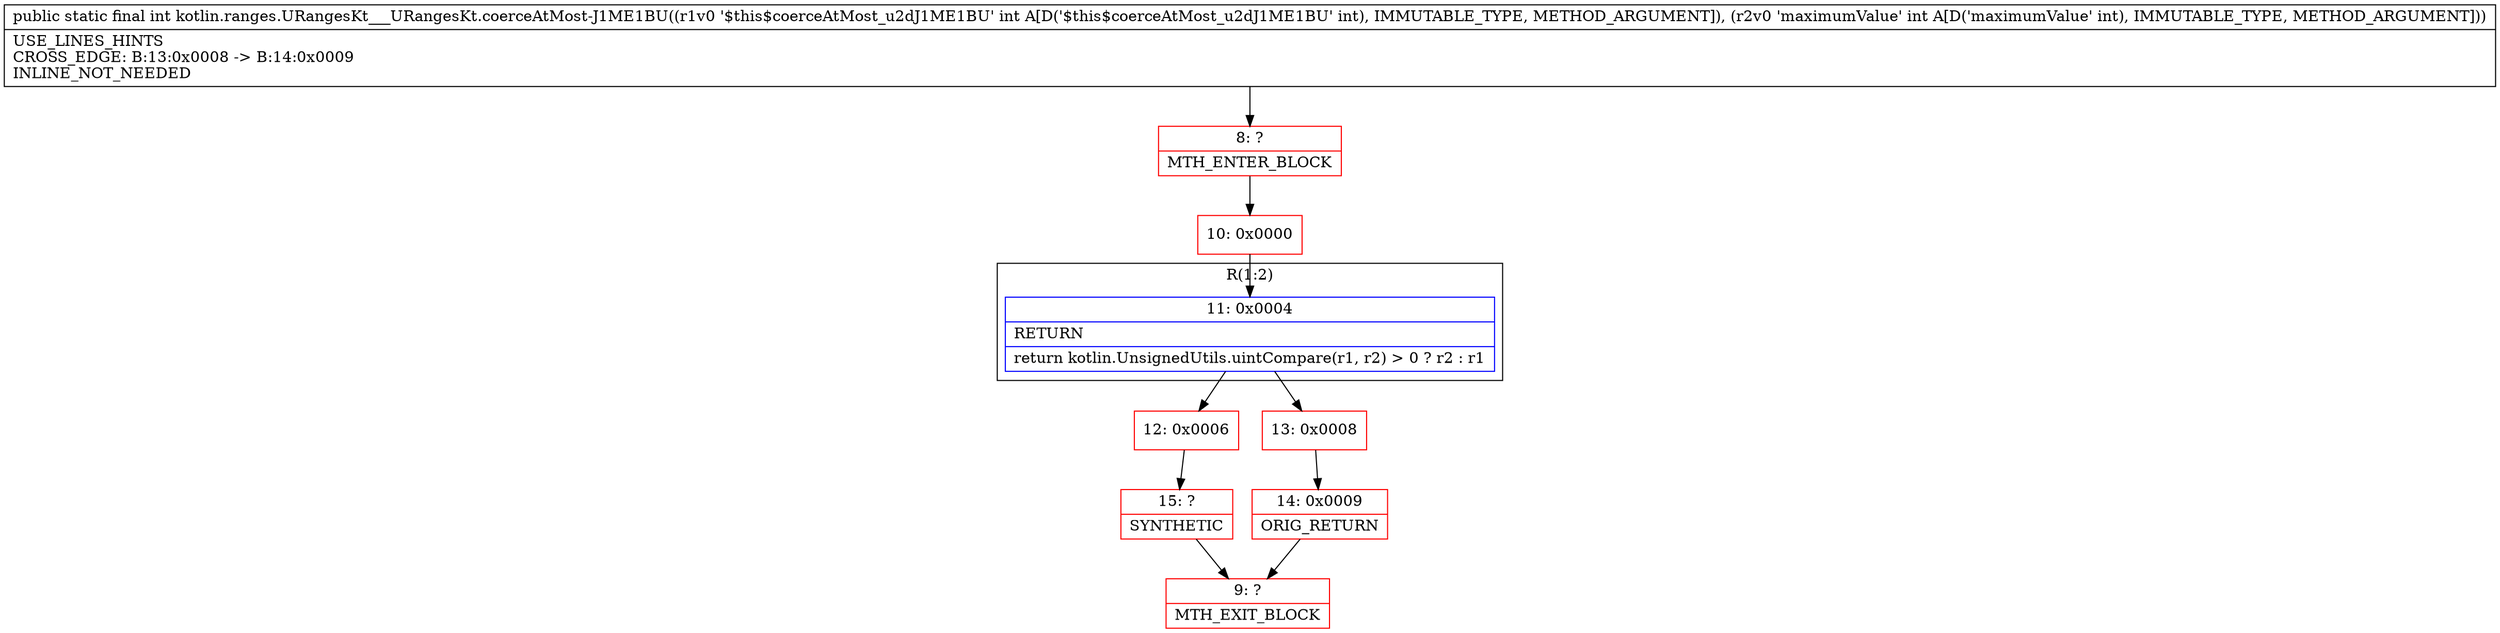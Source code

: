 digraph "CFG forkotlin.ranges.URangesKt___URangesKt.coerceAtMost\-J1ME1BU(II)I" {
subgraph cluster_Region_284736009 {
label = "R(1:2)";
node [shape=record,color=blue];
Node_11 [shape=record,label="{11\:\ 0x0004|RETURN\l|return kotlin.UnsignedUtils.uintCompare(r1, r2) \> 0 ? r2 : r1\l}"];
}
Node_8 [shape=record,color=red,label="{8\:\ ?|MTH_ENTER_BLOCK\l}"];
Node_10 [shape=record,color=red,label="{10\:\ 0x0000}"];
Node_12 [shape=record,color=red,label="{12\:\ 0x0006}"];
Node_15 [shape=record,color=red,label="{15\:\ ?|SYNTHETIC\l}"];
Node_9 [shape=record,color=red,label="{9\:\ ?|MTH_EXIT_BLOCK\l}"];
Node_13 [shape=record,color=red,label="{13\:\ 0x0008}"];
Node_14 [shape=record,color=red,label="{14\:\ 0x0009|ORIG_RETURN\l}"];
MethodNode[shape=record,label="{public static final int kotlin.ranges.URangesKt___URangesKt.coerceAtMost\-J1ME1BU((r1v0 '$this$coerceAtMost_u2dJ1ME1BU' int A[D('$this$coerceAtMost_u2dJ1ME1BU' int), IMMUTABLE_TYPE, METHOD_ARGUMENT]), (r2v0 'maximumValue' int A[D('maximumValue' int), IMMUTABLE_TYPE, METHOD_ARGUMENT]))  | USE_LINES_HINTS\lCROSS_EDGE: B:13:0x0008 \-\> B:14:0x0009\lINLINE_NOT_NEEDED\l}"];
MethodNode -> Node_8;Node_11 -> Node_12;
Node_11 -> Node_13;
Node_8 -> Node_10;
Node_10 -> Node_11;
Node_12 -> Node_15;
Node_15 -> Node_9;
Node_13 -> Node_14;
Node_14 -> Node_9;
}

